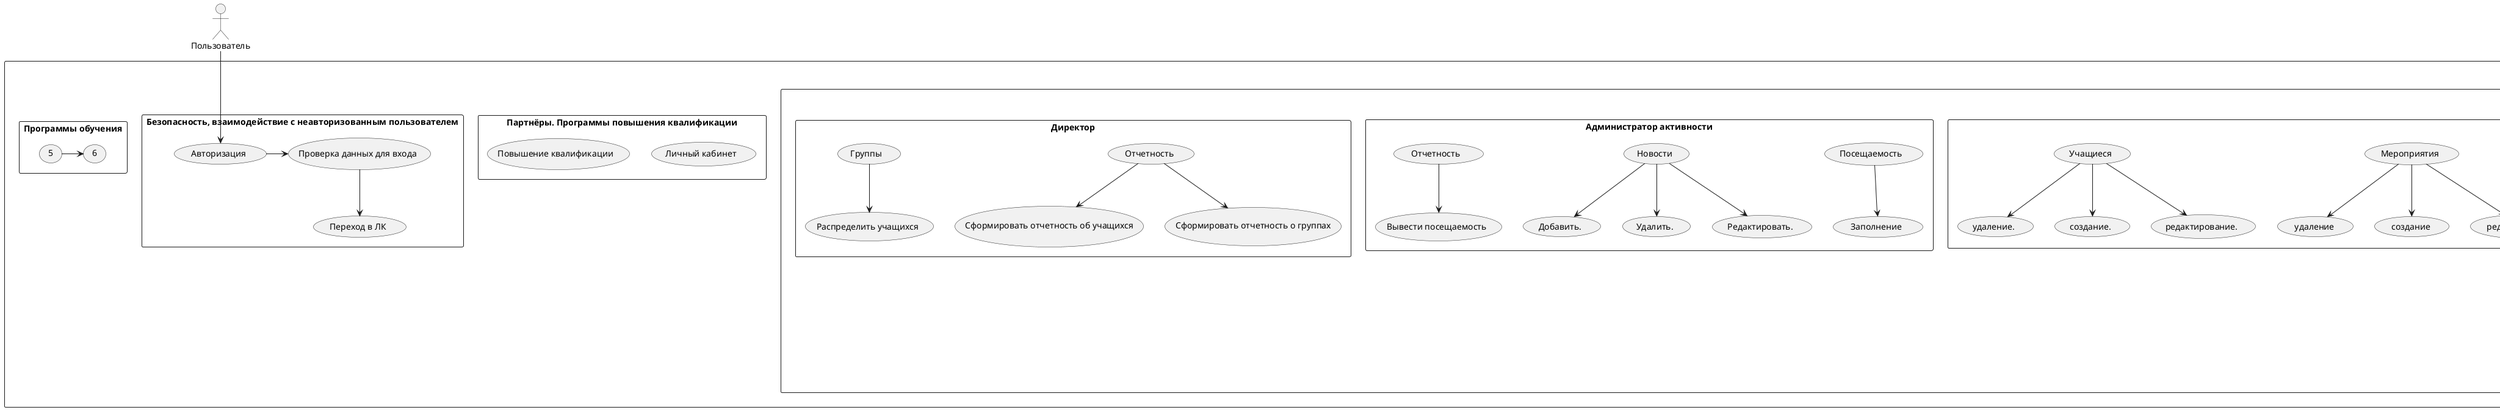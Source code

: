 @startuml
:Пользователь: as user
rectangle "Дом научной коллаборации им. А. А. Фридмана"{
    rectangle "Личный кабинет"{
        rectangle "Родитель"{
            (Курсы)
            (Личная информация)
            (Ребенок)
            (Курсы)-->(Список курсов)
            (Список курсов)-->(Запись на курс)
            (Ребенок)-->(Пройденные курсы)
            (Ребенок)-->(Проходимые курсы)
            (Пройденные курсы)-->(Достижения)
            (Проходимые курсы)-->(Посещаемость)
            (Проходимые курсы)-->(Успеваемость)
        }
        rectangle "Учащийся"{
            (Курсы.)
            (Личная информация.)
            (Тест)
            (Курсы.)-->(Пройденные)
            (Курсы.)-->(Проходимые)
            (Курсы.)-->(Доступные)
            (Пройденные)-->(Достижения.)
            (Пройденные)-->(Материалы)
            (Проходимые)-->(Материалы)
            (Проходимые)-->(Расписание)
            (Проходимые)-->(Вход в курс)
        }
        rectangle "Преподаватель"{
            (Личная информация )
            (Курсы )-->(Повышение квалификации)
            (Курсы )-->(Заявки)
            (Курсы )-->(Управление курсами)
            (Управление курсами)-->(Группы)
            (Управление курсами)-->(Отчетные материалы)
            (Заявки)-->(Создание)
            (Заявки)-->(Удаление)
            (Заявки)-->(Редактирование)
            (Повышение квалификации)-->(Пройденные )
            (Повышение квалификации)-->(Проходимые )
            (Повышение квалификации)-->(Запись )
            (Проходимые )-->(Материалы )
            (Проходимые )-->(Вход в курс )
            (Пройденные )-->(Материалы )
            (Пройденные )-->(Достижения )
        }
        rectangle "Системный администратор"{
            (Пользователи)-->(Добавить)
            (Пользователи)-->(Удалить)
            (Пользователи)-->(Редактировать)
            (Роли)-->(Добавить )
            (Роли)-->(Удалить )
            (Роли)-->(Редактировать )
            (Права)-->( Добавить)
            (Права)-->( Удалить)
            (Права)-->( Редактировать)
            (Удаление )
        }
        rectangle "Методист"{
            (Программы)-->(удаление)
            (Программы)-->(создание)
            (Программы)-->(редактирование)
            (Программы)-->(настройка прав)
            (Документы)-->(удаление )
            (Документы)-->(создание )
            (Документы)-->(редактирование )
            (Мероприятия)-->( удаление)
            (Мероприятия)-->( создание)
            (Мероприятия)-->( редактирование)
            (Учащиеся)-->(удаление.)
            (Учащиеся)-->(создание.)
            (Учащиеся)-->(редактирование.)
        }
        rectangle "Администратор активности"{
            (Посещаемость )-->(Заполнение)
            (Новости)-->(Добавить.)
            (Новости)-->(Удалить.)
            (Новости)-->(Редактировать.)
            (Отчетность )-->(Вывести посещаемость)
        }
        rectangle "Директор"{
            (Отчетность)
            (Отчетность)-->(Сформировать отчетность об учащихся)
            (Отчетность)-->(Сформировать отчетность о группах)
            (Группы )-->(Распределить учащихся)
        }
    }
    rectangle "Партнёры. Программы повышения квалификации"{
        (Личный кабинет )
        (Повышение квалификации )
    }
    rectangle "Безопасность, взаимодействие с неавторизованным пользователем"{
        user-->(Авторизация)
        (Авторизация)->(Проверка данных для входа)
        (Проверка данных для входа)-->(Переход в ЛК)
    }
    rectangle "Программы обучения"{
        (5)->(6)
    }
}
@enduml